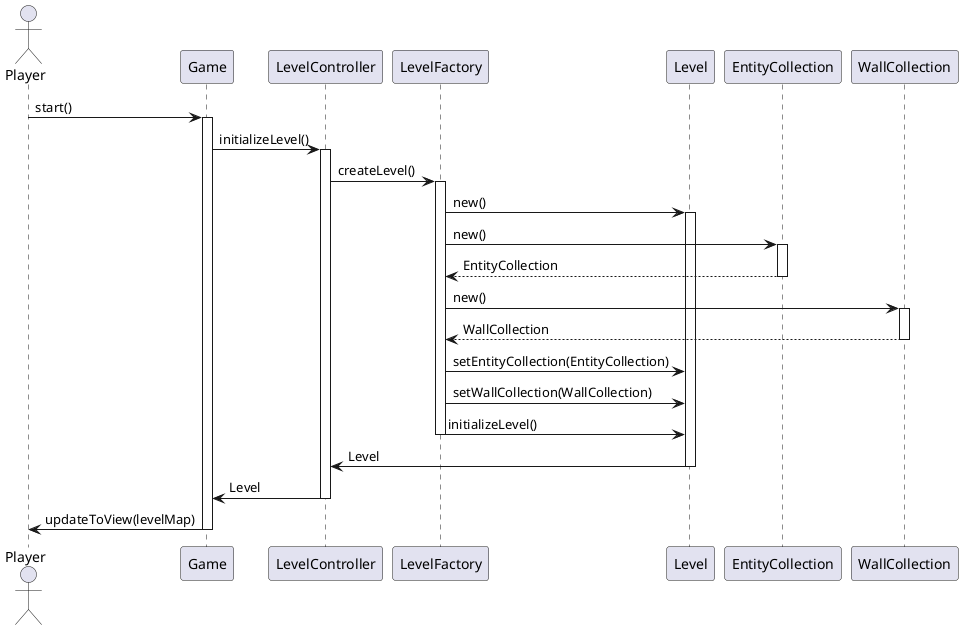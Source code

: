 @startuml
actor Player

Player -> Game: start()
activate Game

Game -> LevelController: initializeLevel()
activate LevelController

LevelController -> LevelFactory: createLevel()
activate LevelFactory

LevelFactory -> Level: new()
activate Level

LevelFactory -> EntityCollection: new()
activate EntityCollection
EntityCollection --> LevelFactory: EntityCollection
deactivate EntityCollection

LevelFactory -> WallCollection: new()
activate WallCollection
WallCollection --> LevelFactory: WallCollection
deactivate WallCollection

LevelFactory -> Level: setEntityCollection(EntityCollection)
LevelFactory -> Level: setWallCollection(WallCollection)

LevelFactory -> Level: initializeLevel()
deactivate LevelFactory

Level -> LevelController: Level
deactivate Level

LevelController -> Game: Level
deactivate LevelController

Game -> Player: updateToView(levelMap)
deactivate Game

@enduml